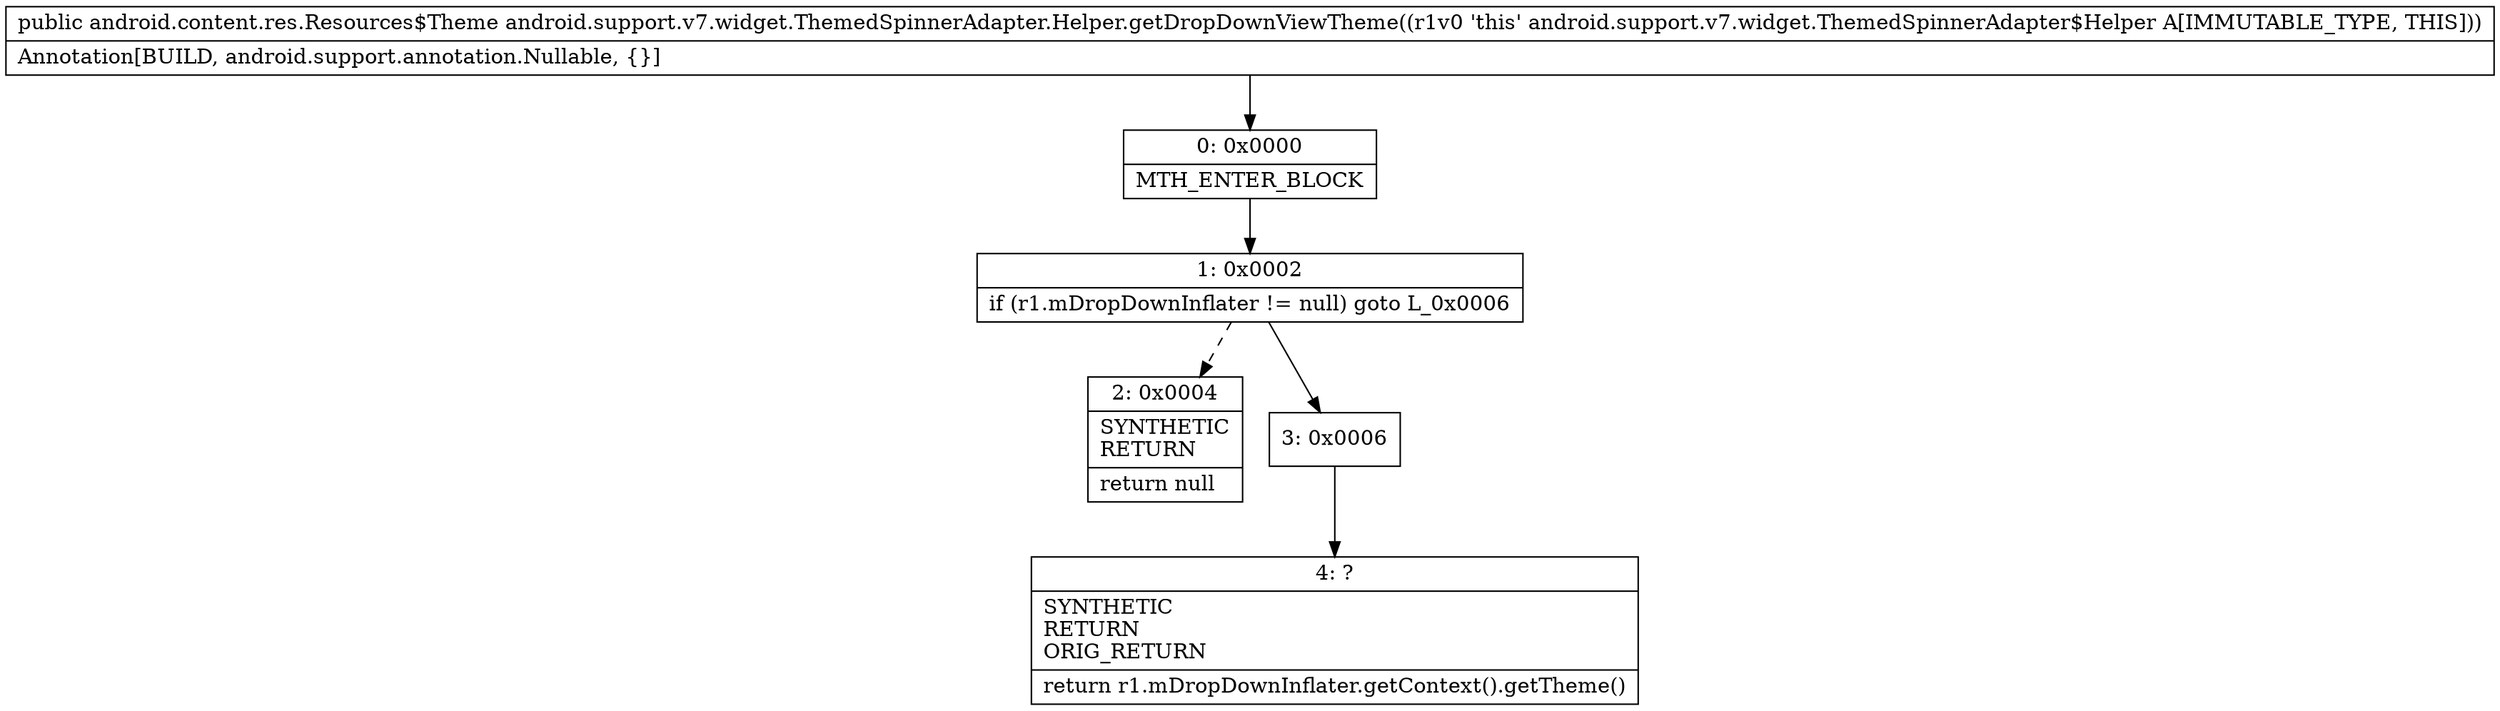 digraph "CFG forandroid.support.v7.widget.ThemedSpinnerAdapter.Helper.getDropDownViewTheme()Landroid\/content\/res\/Resources$Theme;" {
Node_0 [shape=record,label="{0\:\ 0x0000|MTH_ENTER_BLOCK\l}"];
Node_1 [shape=record,label="{1\:\ 0x0002|if (r1.mDropDownInflater != null) goto L_0x0006\l}"];
Node_2 [shape=record,label="{2\:\ 0x0004|SYNTHETIC\lRETURN\l|return null\l}"];
Node_3 [shape=record,label="{3\:\ 0x0006}"];
Node_4 [shape=record,label="{4\:\ ?|SYNTHETIC\lRETURN\lORIG_RETURN\l|return r1.mDropDownInflater.getContext().getTheme()\l}"];
MethodNode[shape=record,label="{public android.content.res.Resources$Theme android.support.v7.widget.ThemedSpinnerAdapter.Helper.getDropDownViewTheme((r1v0 'this' android.support.v7.widget.ThemedSpinnerAdapter$Helper A[IMMUTABLE_TYPE, THIS]))  | Annotation[BUILD, android.support.annotation.Nullable, \{\}]\l}"];
MethodNode -> Node_0;
Node_0 -> Node_1;
Node_1 -> Node_2[style=dashed];
Node_1 -> Node_3;
Node_3 -> Node_4;
}


